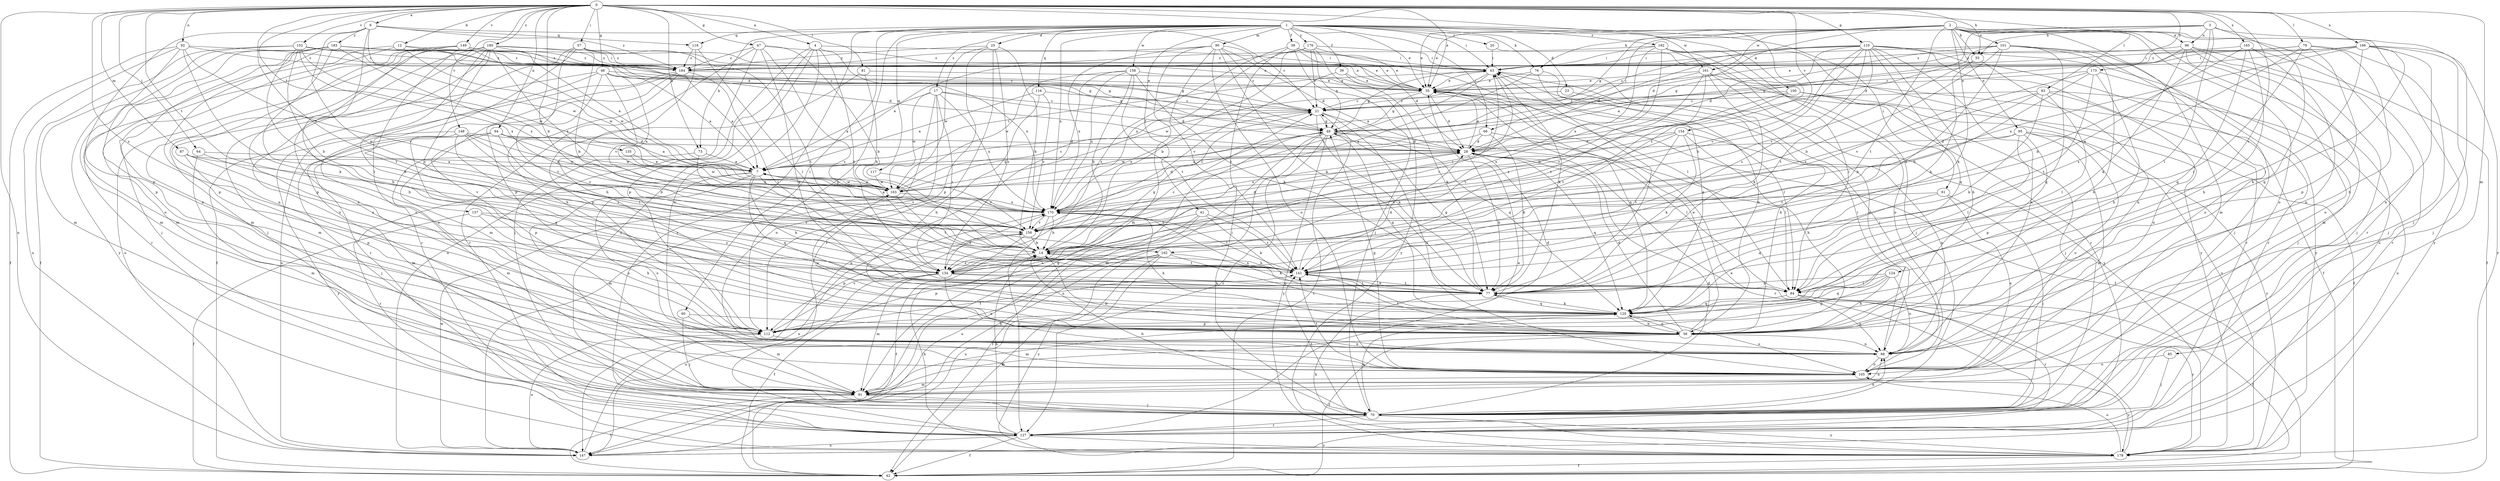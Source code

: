 strict digraph  {
0;
1;
2;
3;
4;
6;
7;
12;
14;
17;
20;
21;
23;
25;
28;
35;
38;
39;
41;
42;
46;
47;
48;
55;
56;
57;
60;
61;
63;
64;
66;
70;
73;
76;
77;
79;
81;
83;
84;
85;
87;
90;
91;
92;
94;
95;
96;
98;
100;
101;
105;
110;
112;
116;
117;
118;
120;
124;
127;
134;
135;
137;
141;
147;
148;
149;
152;
154;
156;
158;
161;
162;
163;
165;
166;
170;
173;
176;
178;
180;
182;
183;
184;
0 -> 4  [label=a];
0 -> 6  [label=a];
0 -> 12  [label=b];
0 -> 14  [label=b];
0 -> 35  [label=e];
0 -> 46  [label=g];
0 -> 47  [label=g];
0 -> 55  [label=h];
0 -> 57  [label=i];
0 -> 64  [label=j];
0 -> 73  [label=k];
0 -> 79  [label=l];
0 -> 81  [label=l];
0 -> 83  [label=l];
0 -> 85  [label=m];
0 -> 87  [label=m];
0 -> 92  [label=n];
0 -> 94  [label=n];
0 -> 110  [label=p];
0 -> 124  [label=r];
0 -> 134  [label=s];
0 -> 135  [label=t];
0 -> 137  [label=t];
0 -> 141  [label=t];
0 -> 147  [label=u];
0 -> 148  [label=v];
0 -> 149  [label=v];
0 -> 152  [label=v];
0 -> 154  [label=v];
0 -> 156  [label=v];
0 -> 165  [label=x];
0 -> 166  [label=x];
0 -> 173  [label=y];
0 -> 180  [label=z];
1 -> 17  [label=c];
1 -> 20  [label=c];
1 -> 23  [label=d];
1 -> 25  [label=d];
1 -> 35  [label=e];
1 -> 38  [label=f];
1 -> 39  [label=f];
1 -> 41  [label=f];
1 -> 60  [label=i];
1 -> 61  [label=i];
1 -> 63  [label=i];
1 -> 66  [label=j];
1 -> 73  [label=k];
1 -> 76  [label=k];
1 -> 90  [label=m];
1 -> 100  [label=o];
1 -> 112  [label=p];
1 -> 116  [label=q];
1 -> 117  [label=q];
1 -> 118  [label=q];
1 -> 127  [label=r];
1 -> 158  [label=w];
1 -> 161  [label=w];
1 -> 170  [label=x];
1 -> 176  [label=y];
1 -> 182  [label=z];
2 -> 28  [label=d];
2 -> 35  [label=e];
2 -> 48  [label=g];
2 -> 55  [label=h];
2 -> 66  [label=j];
2 -> 76  [label=k];
2 -> 77  [label=k];
2 -> 91  [label=m];
2 -> 95  [label=n];
2 -> 96  [label=n];
2 -> 101  [label=o];
2 -> 105  [label=o];
2 -> 127  [label=r];
2 -> 141  [label=t];
2 -> 147  [label=u];
2 -> 161  [label=w];
2 -> 178  [label=y];
3 -> 28  [label=d];
3 -> 35  [label=e];
3 -> 55  [label=h];
3 -> 56  [label=h];
3 -> 70  [label=j];
3 -> 84  [label=l];
3 -> 96  [label=n];
3 -> 162  [label=w];
4 -> 63  [label=i];
4 -> 70  [label=j];
4 -> 98  [label=n];
4 -> 112  [label=p];
4 -> 141  [label=t];
4 -> 147  [label=u];
4 -> 170  [label=x];
6 -> 21  [label=c];
6 -> 56  [label=h];
6 -> 112  [label=p];
6 -> 118  [label=q];
6 -> 162  [label=w];
6 -> 163  [label=w];
6 -> 183  [label=z];
6 -> 184  [label=z];
7 -> 63  [label=i];
7 -> 77  [label=k];
7 -> 91  [label=m];
7 -> 105  [label=o];
7 -> 120  [label=q];
7 -> 127  [label=r];
7 -> 156  [label=v];
7 -> 163  [label=w];
12 -> 48  [label=g];
12 -> 70  [label=j];
12 -> 91  [label=m];
12 -> 163  [label=w];
12 -> 184  [label=z];
14 -> 48  [label=g];
14 -> 63  [label=i];
14 -> 134  [label=s];
14 -> 141  [label=t];
17 -> 7  [label=a];
17 -> 21  [label=c];
17 -> 28  [label=d];
17 -> 105  [label=o];
17 -> 134  [label=s];
17 -> 147  [label=u];
17 -> 163  [label=w];
17 -> 170  [label=x];
20 -> 63  [label=i];
20 -> 127  [label=r];
21 -> 48  [label=g];
21 -> 77  [label=k];
21 -> 105  [label=o];
21 -> 120  [label=q];
21 -> 170  [label=x];
23 -> 21  [label=c];
23 -> 56  [label=h];
25 -> 14  [label=b];
25 -> 112  [label=p];
25 -> 127  [label=r];
25 -> 134  [label=s];
25 -> 163  [label=w];
25 -> 184  [label=z];
28 -> 7  [label=a];
28 -> 35  [label=e];
28 -> 77  [label=k];
28 -> 120  [label=q];
28 -> 127  [label=r];
28 -> 170  [label=x];
35 -> 21  [label=c];
35 -> 28  [label=d];
35 -> 42  [label=f];
35 -> 48  [label=g];
35 -> 84  [label=l];
35 -> 120  [label=q];
38 -> 28  [label=d];
38 -> 35  [label=e];
38 -> 48  [label=g];
38 -> 63  [label=i];
38 -> 134  [label=s];
38 -> 141  [label=t];
39 -> 35  [label=e];
39 -> 77  [label=k];
39 -> 156  [label=v];
41 -> 42  [label=f];
41 -> 77  [label=k];
41 -> 141  [label=t];
41 -> 147  [label=u];
41 -> 156  [label=v];
42 -> 21  [label=c];
46 -> 7  [label=a];
46 -> 35  [label=e];
46 -> 48  [label=g];
46 -> 91  [label=m];
46 -> 105  [label=o];
46 -> 141  [label=t];
46 -> 156  [label=v];
46 -> 170  [label=x];
47 -> 14  [label=b];
47 -> 35  [label=e];
47 -> 70  [label=j];
47 -> 120  [label=q];
47 -> 127  [label=r];
47 -> 134  [label=s];
47 -> 184  [label=z];
48 -> 28  [label=d];
48 -> 84  [label=l];
48 -> 91  [label=m];
48 -> 120  [label=q];
48 -> 127  [label=r];
48 -> 147  [label=u];
48 -> 178  [label=y];
55 -> 77  [label=k];
55 -> 98  [label=n];
55 -> 156  [label=v];
56 -> 28  [label=d];
56 -> 35  [label=e];
56 -> 42  [label=f];
56 -> 91  [label=m];
56 -> 98  [label=n];
56 -> 120  [label=q];
56 -> 141  [label=t];
56 -> 163  [label=w];
57 -> 14  [label=b];
57 -> 35  [label=e];
57 -> 42  [label=f];
57 -> 112  [label=p];
57 -> 127  [label=r];
57 -> 141  [label=t];
57 -> 184  [label=z];
60 -> 56  [label=h];
60 -> 70  [label=j];
60 -> 91  [label=m];
61 -> 70  [label=j];
61 -> 105  [label=o];
61 -> 120  [label=q];
61 -> 170  [label=x];
63 -> 35  [label=e];
63 -> 48  [label=g];
63 -> 77  [label=k];
63 -> 163  [label=w];
63 -> 170  [label=x];
63 -> 178  [label=y];
64 -> 7  [label=a];
64 -> 91  [label=m];
64 -> 134  [label=s];
66 -> 28  [label=d];
66 -> 77  [label=k];
66 -> 84  [label=l];
66 -> 163  [label=w];
70 -> 14  [label=b];
70 -> 28  [label=d];
70 -> 98  [label=n];
70 -> 120  [label=q];
70 -> 127  [label=r];
70 -> 141  [label=t];
70 -> 178  [label=y];
73 -> 7  [label=a];
73 -> 91  [label=m];
73 -> 170  [label=x];
76 -> 35  [label=e];
76 -> 56  [label=h];
76 -> 120  [label=q];
76 -> 170  [label=x];
77 -> 48  [label=g];
77 -> 63  [label=i];
77 -> 120  [label=q];
77 -> 141  [label=t];
79 -> 35  [label=e];
79 -> 56  [label=h];
79 -> 63  [label=i];
79 -> 70  [label=j];
79 -> 84  [label=l];
79 -> 112  [label=p];
79 -> 134  [label=s];
81 -> 14  [label=b];
81 -> 35  [label=e];
81 -> 112  [label=p];
83 -> 14  [label=b];
83 -> 21  [label=c];
83 -> 77  [label=k];
83 -> 84  [label=l];
83 -> 98  [label=n];
83 -> 147  [label=u];
83 -> 156  [label=v];
84 -> 42  [label=f];
84 -> 98  [label=n];
84 -> 120  [label=q];
84 -> 127  [label=r];
84 -> 178  [label=y];
85 -> 70  [label=j];
85 -> 105  [label=o];
87 -> 7  [label=a];
87 -> 112  [label=p];
87 -> 134  [label=s];
87 -> 156  [label=v];
90 -> 21  [label=c];
90 -> 28  [label=d];
90 -> 35  [label=e];
90 -> 70  [label=j];
90 -> 77  [label=k];
90 -> 91  [label=m];
90 -> 105  [label=o];
90 -> 170  [label=x];
90 -> 184  [label=z];
91 -> 42  [label=f];
91 -> 48  [label=g];
91 -> 70  [label=j];
91 -> 98  [label=n];
92 -> 42  [label=f];
92 -> 63  [label=i];
92 -> 77  [label=k];
92 -> 112  [label=p];
92 -> 147  [label=u];
92 -> 156  [label=v];
92 -> 184  [label=z];
94 -> 7  [label=a];
94 -> 14  [label=b];
94 -> 28  [label=d];
94 -> 70  [label=j];
94 -> 91  [label=m];
94 -> 112  [label=p];
94 -> 163  [label=w];
95 -> 28  [label=d];
95 -> 84  [label=l];
95 -> 91  [label=m];
95 -> 105  [label=o];
95 -> 112  [label=p];
95 -> 141  [label=t];
95 -> 178  [label=y];
96 -> 48  [label=g];
96 -> 70  [label=j];
96 -> 77  [label=k];
96 -> 91  [label=m];
96 -> 105  [label=o];
96 -> 127  [label=r];
96 -> 184  [label=z];
98 -> 14  [label=b];
98 -> 63  [label=i];
98 -> 105  [label=o];
100 -> 21  [label=c];
100 -> 42  [label=f];
100 -> 70  [label=j];
100 -> 141  [label=t];
100 -> 156  [label=v];
100 -> 178  [label=y];
101 -> 14  [label=b];
101 -> 28  [label=d];
101 -> 48  [label=g];
101 -> 56  [label=h];
101 -> 63  [label=i];
101 -> 105  [label=o];
101 -> 120  [label=q];
101 -> 127  [label=r];
101 -> 141  [label=t];
105 -> 48  [label=g];
105 -> 63  [label=i];
105 -> 91  [label=m];
105 -> 141  [label=t];
105 -> 178  [label=y];
110 -> 7  [label=a];
110 -> 14  [label=b];
110 -> 21  [label=c];
110 -> 28  [label=d];
110 -> 56  [label=h];
110 -> 63  [label=i];
110 -> 70  [label=j];
110 -> 98  [label=n];
110 -> 120  [label=q];
110 -> 127  [label=r];
110 -> 134  [label=s];
110 -> 141  [label=t];
110 -> 156  [label=v];
110 -> 178  [label=y];
112 -> 28  [label=d];
112 -> 98  [label=n];
112 -> 141  [label=t];
112 -> 147  [label=u];
112 -> 156  [label=v];
116 -> 7  [label=a];
116 -> 21  [label=c];
116 -> 56  [label=h];
116 -> 156  [label=v];
117 -> 156  [label=v];
117 -> 163  [label=w];
118 -> 56  [label=h];
118 -> 84  [label=l];
118 -> 184  [label=z];
120 -> 56  [label=h];
120 -> 77  [label=k];
120 -> 91  [label=m];
120 -> 105  [label=o];
120 -> 112  [label=p];
120 -> 170  [label=x];
124 -> 56  [label=h];
124 -> 77  [label=k];
124 -> 84  [label=l];
124 -> 98  [label=n];
124 -> 112  [label=p];
124 -> 120  [label=q];
127 -> 14  [label=b];
127 -> 35  [label=e];
127 -> 42  [label=f];
127 -> 147  [label=u];
127 -> 178  [label=y];
134 -> 21  [label=c];
134 -> 42  [label=f];
134 -> 63  [label=i];
134 -> 77  [label=k];
134 -> 84  [label=l];
134 -> 91  [label=m];
134 -> 98  [label=n];
134 -> 147  [label=u];
134 -> 170  [label=x];
135 -> 7  [label=a];
135 -> 163  [label=w];
137 -> 42  [label=f];
137 -> 56  [label=h];
137 -> 134  [label=s];
137 -> 156  [label=v];
141 -> 14  [label=b];
141 -> 28  [label=d];
141 -> 77  [label=k];
147 -> 163  [label=w];
147 -> 170  [label=x];
148 -> 28  [label=d];
148 -> 120  [label=q];
148 -> 134  [label=s];
148 -> 141  [label=t];
148 -> 156  [label=v];
148 -> 163  [label=w];
148 -> 178  [label=y];
149 -> 7  [label=a];
149 -> 48  [label=g];
149 -> 98  [label=n];
149 -> 112  [label=p];
149 -> 127  [label=r];
149 -> 141  [label=t];
149 -> 163  [label=w];
149 -> 184  [label=z];
152 -> 14  [label=b];
152 -> 21  [label=c];
152 -> 42  [label=f];
152 -> 63  [label=i];
152 -> 84  [label=l];
152 -> 91  [label=m];
152 -> 163  [label=w];
152 -> 170  [label=x];
152 -> 184  [label=z];
154 -> 28  [label=d];
154 -> 56  [label=h];
154 -> 77  [label=k];
154 -> 98  [label=n];
154 -> 141  [label=t];
154 -> 156  [label=v];
154 -> 163  [label=w];
156 -> 14  [label=b];
156 -> 28  [label=d];
156 -> 42  [label=f];
156 -> 112  [label=p];
158 -> 14  [label=b];
158 -> 35  [label=e];
158 -> 77  [label=k];
158 -> 141  [label=t];
158 -> 147  [label=u];
158 -> 163  [label=w];
158 -> 170  [label=x];
161 -> 7  [label=a];
161 -> 35  [label=e];
161 -> 42  [label=f];
161 -> 77  [label=k];
161 -> 98  [label=n];
161 -> 134  [label=s];
161 -> 141  [label=t];
162 -> 42  [label=f];
162 -> 77  [label=k];
162 -> 112  [label=p];
162 -> 120  [label=q];
162 -> 134  [label=s];
162 -> 147  [label=u];
162 -> 178  [label=y];
163 -> 7  [label=a];
163 -> 21  [label=c];
163 -> 28  [label=d];
163 -> 48  [label=g];
163 -> 141  [label=t];
163 -> 170  [label=x];
165 -> 14  [label=b];
165 -> 42  [label=f];
165 -> 56  [label=h];
165 -> 98  [label=n];
165 -> 120  [label=q];
165 -> 184  [label=z];
166 -> 21  [label=c];
166 -> 63  [label=i];
166 -> 70  [label=j];
166 -> 84  [label=l];
166 -> 98  [label=n];
166 -> 120  [label=q];
166 -> 170  [label=x];
166 -> 178  [label=y];
166 -> 184  [label=z];
170 -> 7  [label=a];
170 -> 14  [label=b];
170 -> 21  [label=c];
170 -> 56  [label=h];
170 -> 127  [label=r];
170 -> 141  [label=t];
170 -> 156  [label=v];
173 -> 14  [label=b];
173 -> 35  [label=e];
173 -> 56  [label=h];
173 -> 70  [label=j];
173 -> 141  [label=t];
173 -> 156  [label=v];
176 -> 7  [label=a];
176 -> 14  [label=b];
176 -> 21  [label=c];
176 -> 63  [label=i];
176 -> 70  [label=j];
176 -> 84  [label=l];
176 -> 170  [label=x];
176 -> 178  [label=y];
178 -> 14  [label=b];
178 -> 35  [label=e];
178 -> 42  [label=f];
178 -> 77  [label=k];
178 -> 105  [label=o];
180 -> 28  [label=d];
180 -> 35  [label=e];
180 -> 70  [label=j];
180 -> 77  [label=k];
180 -> 91  [label=m];
180 -> 98  [label=n];
180 -> 105  [label=o];
180 -> 134  [label=s];
180 -> 147  [label=u];
180 -> 170  [label=x];
180 -> 184  [label=z];
182 -> 63  [label=i];
182 -> 70  [label=j];
182 -> 84  [label=l];
182 -> 105  [label=o];
182 -> 134  [label=s];
182 -> 170  [label=x];
182 -> 178  [label=y];
182 -> 184  [label=z];
183 -> 21  [label=c];
183 -> 48  [label=g];
183 -> 56  [label=h];
183 -> 91  [label=m];
183 -> 98  [label=n];
183 -> 105  [label=o];
183 -> 112  [label=p];
183 -> 170  [label=x];
183 -> 178  [label=y];
183 -> 184  [label=z];
184 -> 7  [label=a];
184 -> 35  [label=e];
184 -> 56  [label=h];
184 -> 84  [label=l];
184 -> 91  [label=m];
184 -> 127  [label=r];
184 -> 147  [label=u];
}
